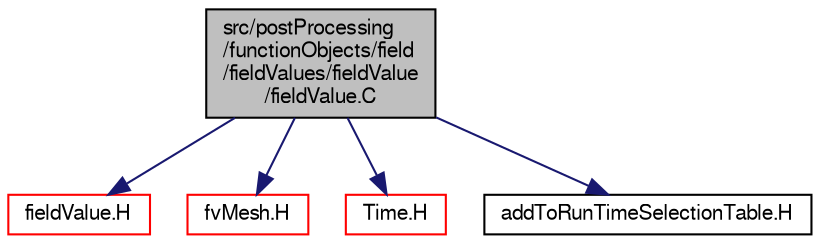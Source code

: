 digraph "src/postProcessing/functionObjects/field/fieldValues/fieldValue/fieldValue.C"
{
  bgcolor="transparent";
  edge [fontname="FreeSans",fontsize="10",labelfontname="FreeSans",labelfontsize="10"];
  node [fontname="FreeSans",fontsize="10",shape=record];
  Node0 [label="src/postProcessing\l/functionObjects/field\l/fieldValues/fieldValue\l/fieldValue.C",height=0.2,width=0.4,color="black", fillcolor="grey75", style="filled", fontcolor="black"];
  Node0 -> Node1 [color="midnightblue",fontsize="10",style="solid",fontname="FreeSans"];
  Node1 [label="fieldValue.H",height=0.2,width=0.4,color="red",URL="$a13313.html"];
  Node0 -> Node122 [color="midnightblue",fontsize="10",style="solid",fontname="FreeSans"];
  Node122 [label="fvMesh.H",height=0.2,width=0.4,color="red",URL="$a03533.html"];
  Node0 -> Node275 [color="midnightblue",fontsize="10",style="solid",fontname="FreeSans"];
  Node275 [label="Time.H",height=0.2,width=0.4,color="red",URL="$a09311.html"];
  Node0 -> Node295 [color="midnightblue",fontsize="10",style="solid",fontname="FreeSans"];
  Node295 [label="addToRunTimeSelectionTable.H",height=0.2,width=0.4,color="black",URL="$a09263.html",tooltip="Macros for easy insertion into run-time selection tables. "];
}

